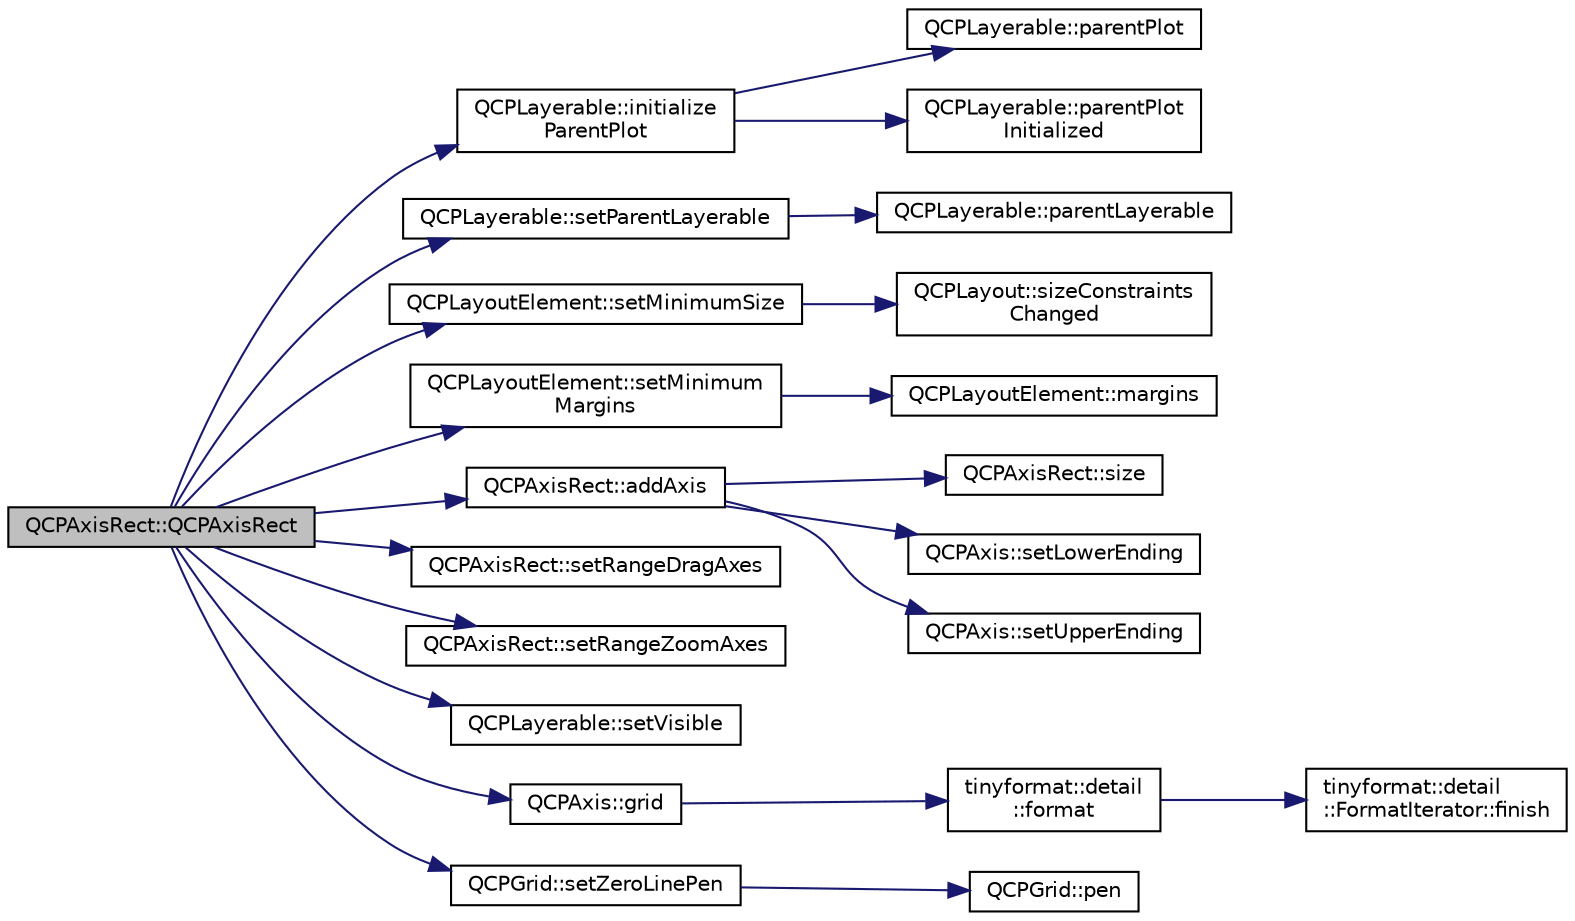digraph "QCPAxisRect::QCPAxisRect"
{
  edge [fontname="Helvetica",fontsize="10",labelfontname="Helvetica",labelfontsize="10"];
  node [fontname="Helvetica",fontsize="10",shape=record];
  rankdir="LR";
  Node0 [label="QCPAxisRect::QCPAxisRect",height=0.2,width=0.4,color="black", fillcolor="grey75", style="filled", fontcolor="black"];
  Node0 -> Node1 [color="midnightblue",fontsize="10",style="solid",fontname="Helvetica"];
  Node1 [label="QCPLayerable::initialize\lParentPlot",height=0.2,width=0.4,color="black", fillcolor="white", style="filled",URL="$d6/d4d/class_q_c_p_layerable.html#a8cbe5a0c9a5674249982f5ca5f8e02bc"];
  Node1 -> Node2 [color="midnightblue",fontsize="10",style="solid",fontname="Helvetica"];
  Node2 [label="QCPLayerable::parentPlot",height=0.2,width=0.4,color="black", fillcolor="white", style="filled",URL="$d6/d4d/class_q_c_p_layerable.html#a473edb813a4c1929d6b6a8fe3ff3faf7"];
  Node1 -> Node3 [color="midnightblue",fontsize="10",style="solid",fontname="Helvetica"];
  Node3 [label="QCPLayerable::parentPlot\lInitialized",height=0.2,width=0.4,color="black", fillcolor="white", style="filled",URL="$d6/d4d/class_q_c_p_layerable.html#ab20b7dbd8e0249ed61adb9622c427382"];
  Node0 -> Node4 [color="midnightblue",fontsize="10",style="solid",fontname="Helvetica"];
  Node4 [label="QCPLayerable::setParentLayerable",height=0.2,width=0.4,color="black", fillcolor="white", style="filled",URL="$d6/d4d/class_q_c_p_layerable.html#aa23c893671f1f6744ac235cf2204cf3a"];
  Node4 -> Node5 [color="midnightblue",fontsize="10",style="solid",fontname="Helvetica"];
  Node5 [label="QCPLayerable::parentLayerable",height=0.2,width=0.4,color="black", fillcolor="white", style="filled",URL="$d6/d4d/class_q_c_p_layerable.html#aa78b7e644d2c519e1a9a6f2ac5fcd858"];
  Node0 -> Node6 [color="midnightblue",fontsize="10",style="solid",fontname="Helvetica"];
  Node6 [label="QCPLayoutElement::setMinimumSize",height=0.2,width=0.4,color="black", fillcolor="white", style="filled",URL="$d5/db3/class_q_c_p_layout_element.html#a5dd29a3c8bc88440c97c06b67be7886b"];
  Node6 -> Node7 [color="midnightblue",fontsize="10",style="solid",fontname="Helvetica"];
  Node7 [label="QCPLayout::sizeConstraints\lChanged",height=0.2,width=0.4,color="black", fillcolor="white", style="filled",URL="$de/d58/class_q_c_p_layout.html#aeac66a292f65cf7f8adf94eb92345b3e"];
  Node0 -> Node8 [color="midnightblue",fontsize="10",style="solid",fontname="Helvetica"];
  Node8 [label="QCPLayoutElement::setMinimum\lMargins",height=0.2,width=0.4,color="black", fillcolor="white", style="filled",URL="$d5/db3/class_q_c_p_layout_element.html#a0a8a17abc16b7923159fcc7608f94673"];
  Node8 -> Node9 [color="midnightblue",fontsize="10",style="solid",fontname="Helvetica"];
  Node9 [label="QCPLayoutElement::margins",height=0.2,width=0.4,color="black", fillcolor="white", style="filled",URL="$d5/db3/class_q_c_p_layout_element.html#af4ac9450aa2d60863bf3a8ea0c940c9d"];
  Node0 -> Node10 [color="midnightblue",fontsize="10",style="solid",fontname="Helvetica"];
  Node10 [label="QCPAxisRect::addAxis",height=0.2,width=0.4,color="black", fillcolor="white", style="filled",URL="$d8/dad/class_q_c_p_axis_rect.html#acbc382cc7715d23310d65d91f50a4bde"];
  Node10 -> Node11 [color="midnightblue",fontsize="10",style="solid",fontname="Helvetica"];
  Node11 [label="QCPAxisRect::size",height=0.2,width=0.4,color="black", fillcolor="white", style="filled",URL="$d8/dad/class_q_c_p_axis_rect.html#a7a8289346eb612f422c704f8b75cf479"];
  Node10 -> Node12 [color="midnightblue",fontsize="10",style="solid",fontname="Helvetica"];
  Node12 [label="QCPAxis::setLowerEnding",height=0.2,width=0.4,color="black", fillcolor="white", style="filled",URL="$d2/deb/class_q_c_p_axis.html#a08af1c72db9ae4dc8cb8a973d44405ab"];
  Node10 -> Node13 [color="midnightblue",fontsize="10",style="solid",fontname="Helvetica"];
  Node13 [label="QCPAxis::setUpperEnding",height=0.2,width=0.4,color="black", fillcolor="white", style="filled",URL="$d2/deb/class_q_c_p_axis.html#a69119b892fc306f651763596685aa377"];
  Node0 -> Node14 [color="midnightblue",fontsize="10",style="solid",fontname="Helvetica"];
  Node14 [label="QCPAxisRect::setRangeDragAxes",height=0.2,width=0.4,color="black", fillcolor="white", style="filled",URL="$d8/dad/class_q_c_p_axis_rect.html#a648cce336bd99daac4a5ca3e5743775d"];
  Node0 -> Node15 [color="midnightblue",fontsize="10",style="solid",fontname="Helvetica"];
  Node15 [label="QCPAxisRect::setRangeZoomAxes",height=0.2,width=0.4,color="black", fillcolor="white", style="filled",URL="$d8/dad/class_q_c_p_axis_rect.html#a9442cca2aa358405f39a64d51eca13d2"];
  Node0 -> Node16 [color="midnightblue",fontsize="10",style="solid",fontname="Helvetica"];
  Node16 [label="QCPLayerable::setVisible",height=0.2,width=0.4,color="black", fillcolor="white", style="filled",URL="$d6/d4d/class_q_c_p_layerable.html#a3bed99ddc396b48ce3ebfdc0418744f8"];
  Node0 -> Node17 [color="midnightblue",fontsize="10",style="solid",fontname="Helvetica"];
  Node17 [label="QCPAxis::grid",height=0.2,width=0.4,color="black", fillcolor="white", style="filled",URL="$d2/deb/class_q_c_p_axis.html#a63f1dd2df663680d2a8d06c19592dd63"];
  Node17 -> Node18 [color="midnightblue",fontsize="10",style="solid",fontname="Helvetica"];
  Node18 [label="tinyformat::detail\l::format",height=0.2,width=0.4,color="black", fillcolor="white", style="filled",URL="$d8/d1a/namespacetinyformat_1_1detail.html#aa4b0590b3e34562c2d252a2086cec7ba"];
  Node18 -> Node19 [color="midnightblue",fontsize="10",style="solid",fontname="Helvetica"];
  Node19 [label="tinyformat::detail\l::FormatIterator::finish",height=0.2,width=0.4,color="black", fillcolor="white", style="filled",URL="$d8/d42/classtinyformat_1_1detail_1_1_format_iterator.html#a46377a804f72dbad1e508d2fbaa18ce9"];
  Node0 -> Node20 [color="midnightblue",fontsize="10",style="solid",fontname="Helvetica"];
  Node20 [label="QCPGrid::setZeroLinePen",height=0.2,width=0.4,color="black", fillcolor="white", style="filled",URL="$d2/ddb/class_q_c_p_grid.html#a209f40fdb252397b418b82d3494d8ea0"];
  Node20 -> Node21 [color="midnightblue",fontsize="10",style="solid",fontname="Helvetica"];
  Node21 [label="QCPGrid::pen",height=0.2,width=0.4,color="black", fillcolor="white", style="filled",URL="$d2/ddb/class_q_c_p_grid.html#a1d68418766b3408c0b7b29ef40b04c2a"];
}
